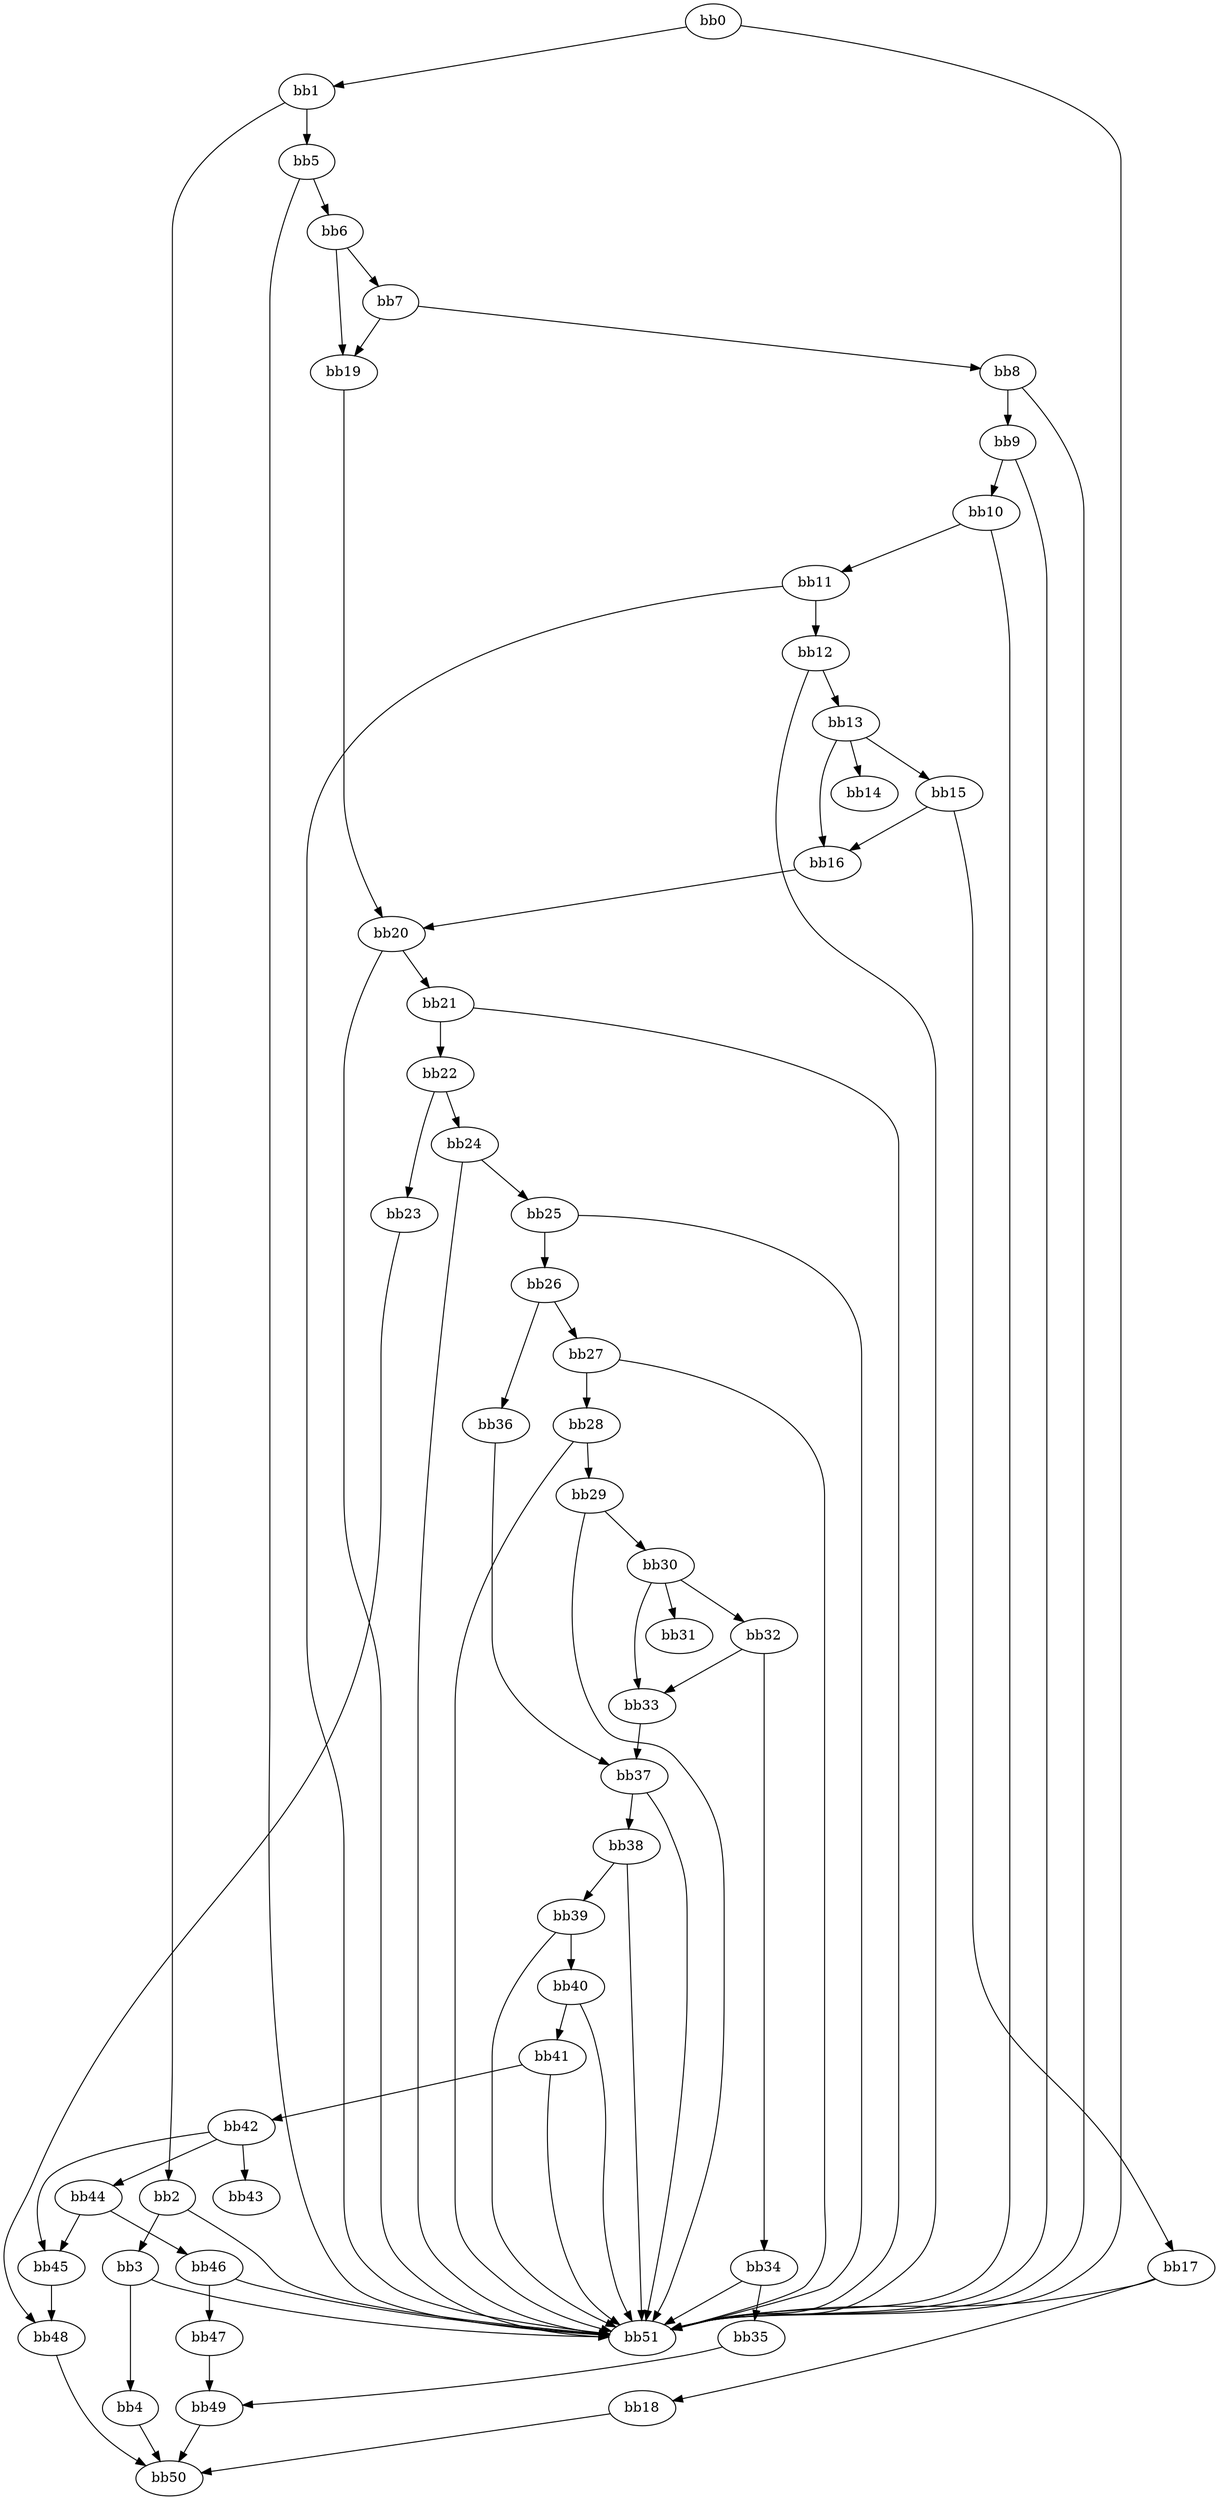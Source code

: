digraph {
    0 [ label = "bb0\l" ]
    1 [ label = "bb1\l" ]
    2 [ label = "bb2\l" ]
    3 [ label = "bb3\l" ]
    4 [ label = "bb4\l" ]
    5 [ label = "bb5\l" ]
    6 [ label = "bb6\l" ]
    7 [ label = "bb7\l" ]
    8 [ label = "bb8\l" ]
    9 [ label = "bb9\l" ]
    10 [ label = "bb10\l" ]
    11 [ label = "bb11\l" ]
    12 [ label = "bb12\l" ]
    13 [ label = "bb13\l" ]
    14 [ label = "bb14\l" ]
    15 [ label = "bb15\l" ]
    16 [ label = "bb16\l" ]
    17 [ label = "bb17\l" ]
    18 [ label = "bb18\l" ]
    19 [ label = "bb19\l" ]
    20 [ label = "bb20\l" ]
    21 [ label = "bb21\l" ]
    22 [ label = "bb22\l" ]
    23 [ label = "bb23\l" ]
    24 [ label = "bb24\l" ]
    25 [ label = "bb25\l" ]
    26 [ label = "bb26\l" ]
    27 [ label = "bb27\l" ]
    28 [ label = "bb28\l" ]
    29 [ label = "bb29\l" ]
    30 [ label = "bb30\l" ]
    31 [ label = "bb31\l" ]
    32 [ label = "bb32\l" ]
    33 [ label = "bb33\l" ]
    34 [ label = "bb34\l" ]
    35 [ label = "bb35\l" ]
    36 [ label = "bb36\l" ]
    37 [ label = "bb37\l" ]
    38 [ label = "bb38\l" ]
    39 [ label = "bb39\l" ]
    40 [ label = "bb40\l" ]
    41 [ label = "bb41\l" ]
    42 [ label = "bb42\l" ]
    43 [ label = "bb43\l" ]
    44 [ label = "bb44\l" ]
    45 [ label = "bb45\l" ]
    46 [ label = "bb46\l" ]
    47 [ label = "bb47\l" ]
    48 [ label = "bb48\l" ]
    49 [ label = "bb49\l" ]
    50 [ label = "bb50\l" ]
    51 [ label = "bb51\l" ]
    0 -> 1 [ ]
    0 -> 51 [ ]
    1 -> 2 [ ]
    1 -> 5 [ ]
    2 -> 3 [ ]
    2 -> 51 [ ]
    3 -> 4 [ ]
    3 -> 51 [ ]
    4 -> 50 [ ]
    5 -> 6 [ ]
    5 -> 51 [ ]
    6 -> 7 [ ]
    6 -> 19 [ ]
    7 -> 8 [ ]
    7 -> 19 [ ]
    8 -> 9 [ ]
    8 -> 51 [ ]
    9 -> 10 [ ]
    9 -> 51 [ ]
    10 -> 11 [ ]
    10 -> 51 [ ]
    11 -> 12 [ ]
    11 -> 51 [ ]
    12 -> 13 [ ]
    12 -> 51 [ ]
    13 -> 14 [ ]
    13 -> 15 [ ]
    13 -> 16 [ ]
    15 -> 16 [ ]
    15 -> 17 [ ]
    16 -> 20 [ ]
    17 -> 18 [ ]
    17 -> 51 [ ]
    18 -> 50 [ ]
    19 -> 20 [ ]
    20 -> 21 [ ]
    20 -> 51 [ ]
    21 -> 22 [ ]
    21 -> 51 [ ]
    22 -> 23 [ ]
    22 -> 24 [ ]
    23 -> 48 [ ]
    24 -> 25 [ ]
    24 -> 51 [ ]
    25 -> 26 [ ]
    25 -> 51 [ ]
    26 -> 27 [ ]
    26 -> 36 [ ]
    27 -> 28 [ ]
    27 -> 51 [ ]
    28 -> 29 [ ]
    28 -> 51 [ ]
    29 -> 30 [ ]
    29 -> 51 [ ]
    30 -> 31 [ ]
    30 -> 32 [ ]
    30 -> 33 [ ]
    32 -> 33 [ ]
    32 -> 34 [ ]
    33 -> 37 [ ]
    34 -> 35 [ ]
    34 -> 51 [ ]
    35 -> 49 [ ]
    36 -> 37 [ ]
    37 -> 38 [ ]
    37 -> 51 [ ]
    38 -> 39 [ ]
    38 -> 51 [ ]
    39 -> 40 [ ]
    39 -> 51 [ ]
    40 -> 41 [ ]
    40 -> 51 [ ]
    41 -> 42 [ ]
    41 -> 51 [ ]
    42 -> 43 [ ]
    42 -> 44 [ ]
    42 -> 45 [ ]
    44 -> 45 [ ]
    44 -> 46 [ ]
    45 -> 48 [ ]
    46 -> 47 [ ]
    46 -> 51 [ ]
    47 -> 49 [ ]
    48 -> 50 [ ]
    49 -> 50 [ ]
}

